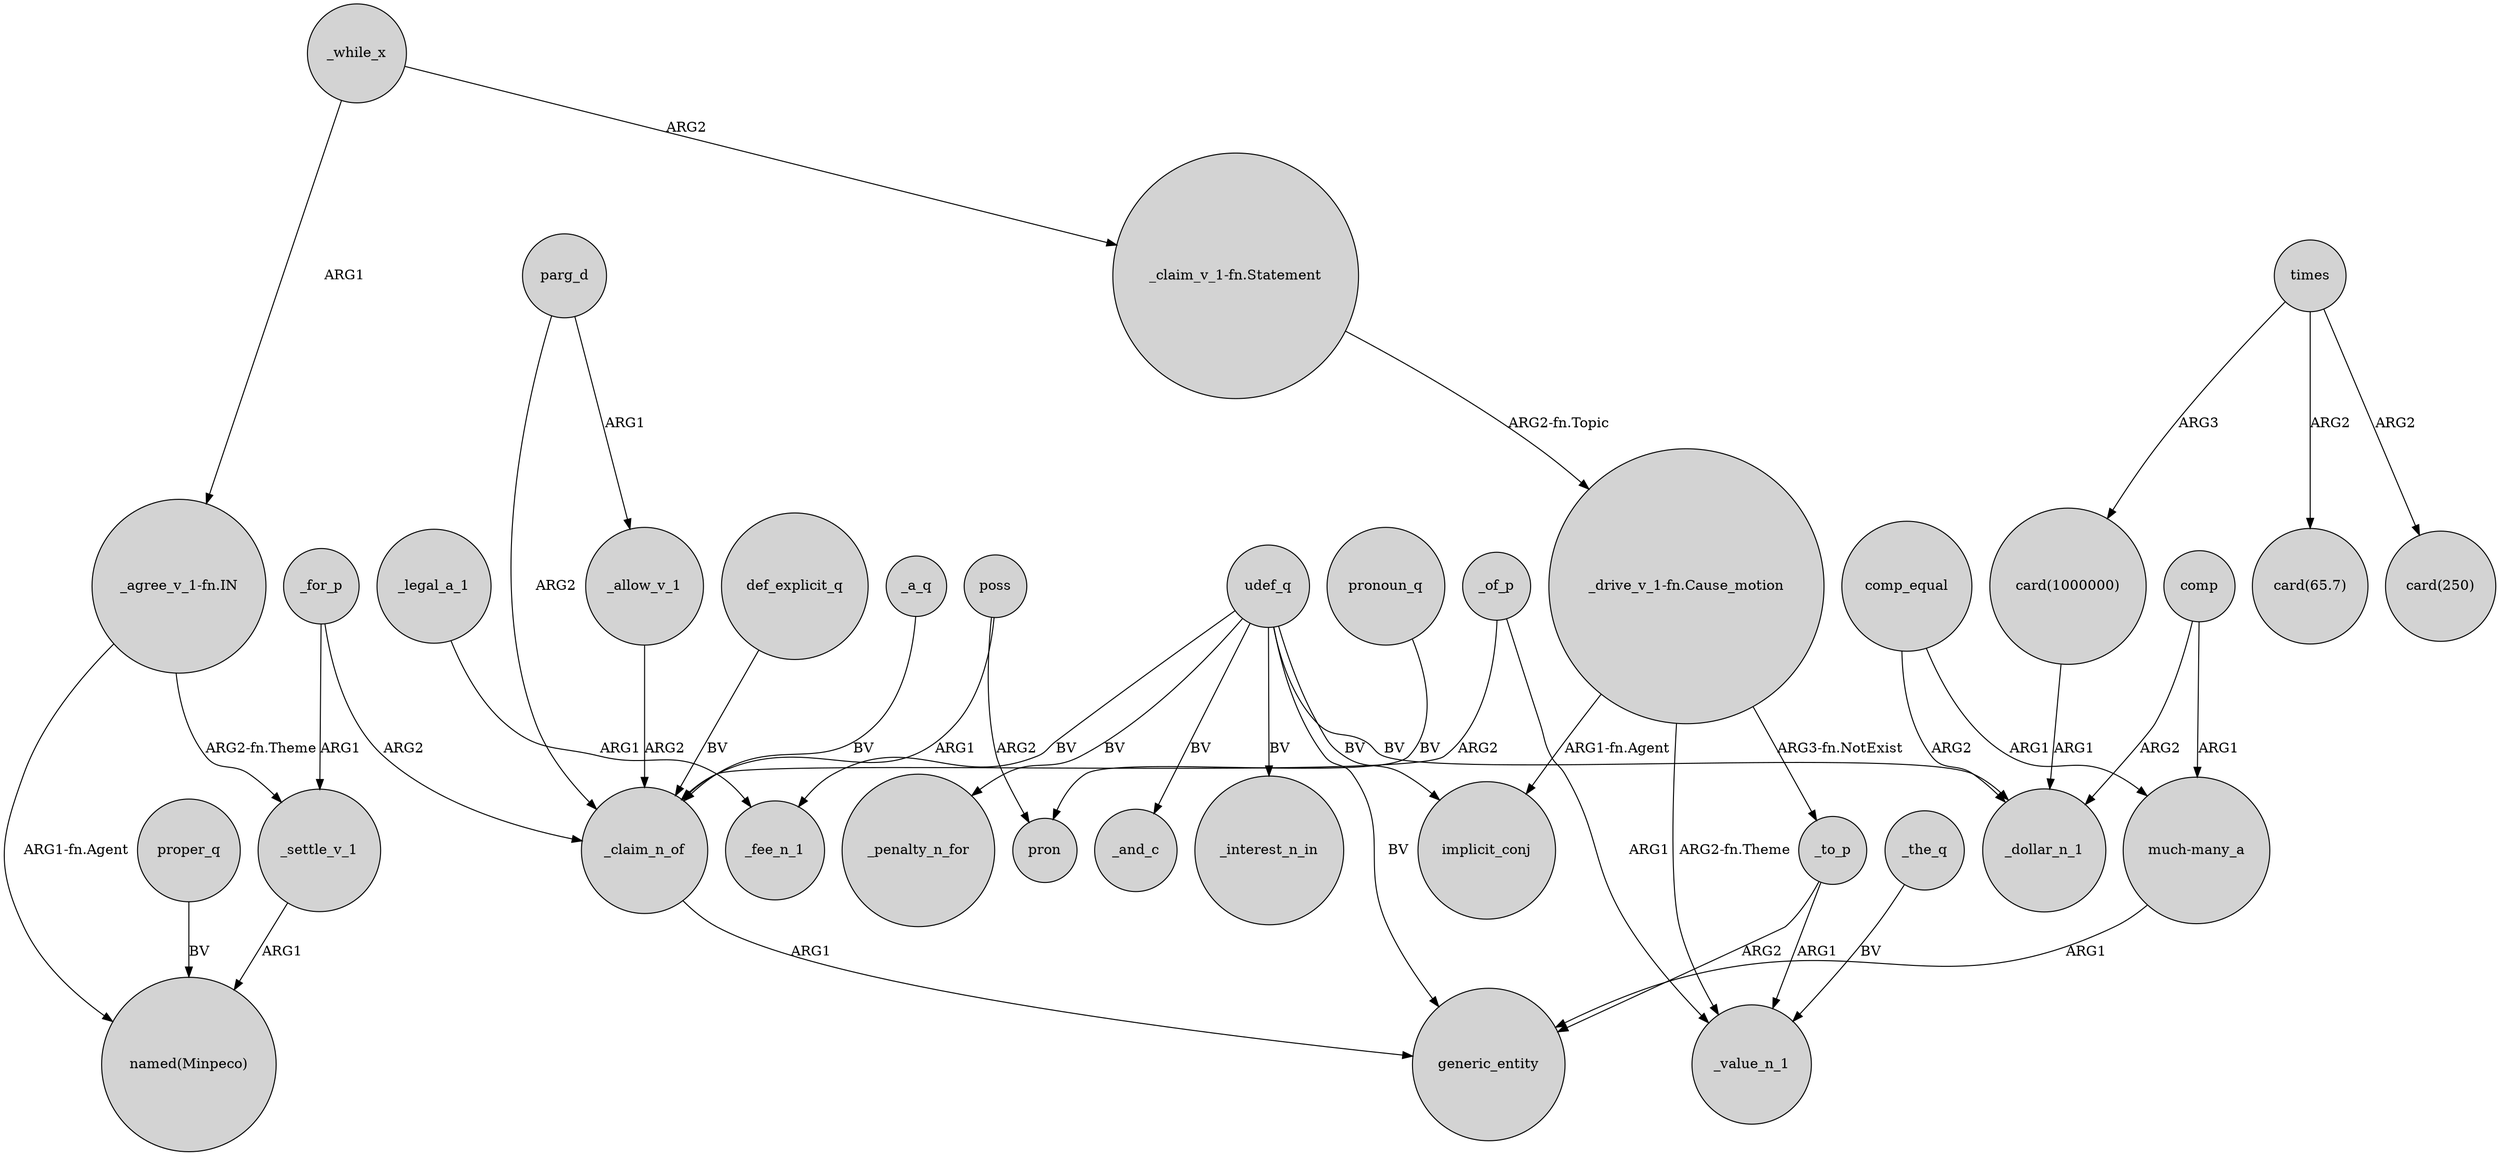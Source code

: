 digraph {
	node [shape=circle style=filled]
	"card(1000000)" -> _dollar_n_1 [label=ARG1]
	_a_q -> _claim_n_of [label=BV]
	_of_p -> _claim_n_of [label=ARG2]
	udef_q -> generic_entity [label=BV]
	udef_q -> _fee_n_1 [label=BV]
	poss -> pron [label=ARG2]
	times -> "card(65.7)" [label=ARG2]
	"much-many_a" -> generic_entity [label=ARG1]
	proper_q -> "named(Minpeco)" [label=BV]
	_of_p -> _value_n_1 [label=ARG1]
	comp_equal -> "much-many_a" [label=ARG1]
	_to_p -> _value_n_1 [label=ARG1]
	times -> "card(250)" [label=ARG2]
	udef_q -> _interest_n_in [label=BV]
	comp_equal -> _dollar_n_1 [label=ARG2]
	udef_q -> implicit_conj [label=BV]
	"_agree_v_1-fn.IN" -> _settle_v_1 [label="ARG2-fn.Theme"]
	_while_x -> "_agree_v_1-fn.IN" [label=ARG1]
	_to_p -> generic_entity [label=ARG2]
	pronoun_q -> pron [label=BV]
	_for_p -> _claim_n_of [label=ARG2]
	poss -> _claim_n_of [label=ARG1]
	comp -> "much-many_a" [label=ARG1]
	udef_q -> _penalty_n_for [label=BV]
	_allow_v_1 -> _claim_n_of [label=ARG2]
	times -> "card(1000000)" [label=ARG3]
	_for_p -> _settle_v_1 [label=ARG1]
	parg_d -> _allow_v_1 [label=ARG1]
	_legal_a_1 -> _fee_n_1 [label=ARG1]
	def_explicit_q -> _claim_n_of [label=BV]
	_the_q -> _value_n_1 [label=BV]
	_settle_v_1 -> "named(Minpeco)" [label=ARG1]
	parg_d -> _claim_n_of [label=ARG2]
	"_drive_v_1-fn.Cause_motion" -> _to_p [label="ARG3-fn.NotExist"]
	comp -> _dollar_n_1 [label=ARG2]
	_claim_n_of -> generic_entity [label=ARG1]
	"_claim_v_1-fn.Statement" -> "_drive_v_1-fn.Cause_motion" [label="ARG2-fn.Topic"]
	udef_q -> _and_c [label=BV]
	_while_x -> "_claim_v_1-fn.Statement" [label=ARG2]
	"_drive_v_1-fn.Cause_motion" -> _value_n_1 [label="ARG2-fn.Theme"]
	udef_q -> _dollar_n_1 [label=BV]
	"_drive_v_1-fn.Cause_motion" -> implicit_conj [label="ARG1-fn.Agent"]
	"_agree_v_1-fn.IN" -> "named(Minpeco)" [label="ARG1-fn.Agent"]
}
